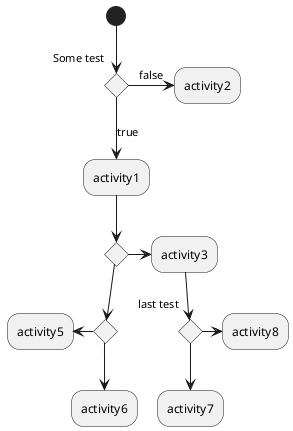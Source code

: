 @startuml

(*)if "Some test" then
 -right->[false] activity2
 else
 -down->[true] "activity1"
 endif

 if "" then

 if "" then
 -left->activity5
 else
 --> activity6
 endif

 else

 -right-> activity3


 if "last test" then
-right-> activity8
else
 -down-> activity7
endif



endif



@enduml